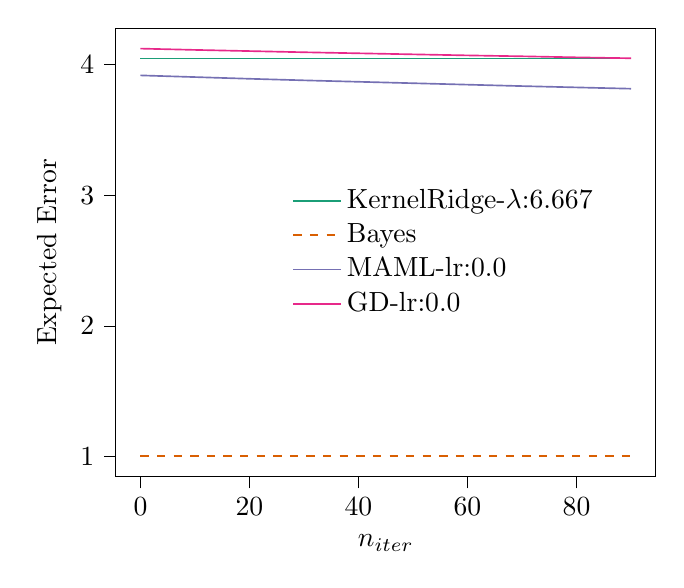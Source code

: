 % This file was created with tikzplotlib v0.10.1.
\begin{tikzpicture}

\definecolor{chocolate217952}{RGB}{217,95,2}
\definecolor{darkcyan27158119}{RGB}{27,158,119}
\definecolor{darkgray176}{RGB}{176,176,176}
\definecolor{deeppink23141138}{RGB}{231,41,138}
\definecolor{lightslategray117112179}{RGB}{117,112,179}

\begin{axis}[
legend cell align={left},
legend style={fill opacity=0.8, draw opacity=1, text opacity=1, at={(0.91,0.5)}, anchor=east, draw=none},
tick align=outside,
tick pos=left,
x grid style={darkgray176},
xlabel={\(\displaystyle n_{iter}\)},
xmin=-4.5, xmax=94.5,
xtick style={color=black},
y grid style={darkgray176},
ylabel={Expected Error},
ymin=0.846, ymax=4.278,
ytick style={color=black}
]
\addplot [semithick, darkcyan27158119]
table {%
0 4.047
10 4.047
20 4.047
30 4.047
40 4.047
50 4.047
60 4.047
70 4.047
80 4.047
90 4.047
};
\addlegendentry{KernelRidge-$\lambda$:6.667}
\addplot [semithick, chocolate217952, dashed]
table {%
0 1.002
10 1.002
20 1.002
30 1.002
40 1.002
50 1.002
60 1.002
70 1.002
80 1.002
90 1.002
};
\addlegendentry{Bayes}
\addplot [semithick, lightslategray117112179]
table {%
0 3.917
10 3.904
20 3.891
30 3.879
40 3.868
50 3.857
60 3.846
70 3.835
80 3.825
90 3.815
};
\addlegendentry{MAML-lr:0.0}
\addplot [semithick, deeppink23141138]
table {%
0 4.122
10 4.112
20 4.103
30 4.094
40 4.086
50 4.078
60 4.07
70 4.063
80 4.055
90 4.048
};
\addlegendentry{GD-lr:0.0}
\end{axis}

\end{tikzpicture}
